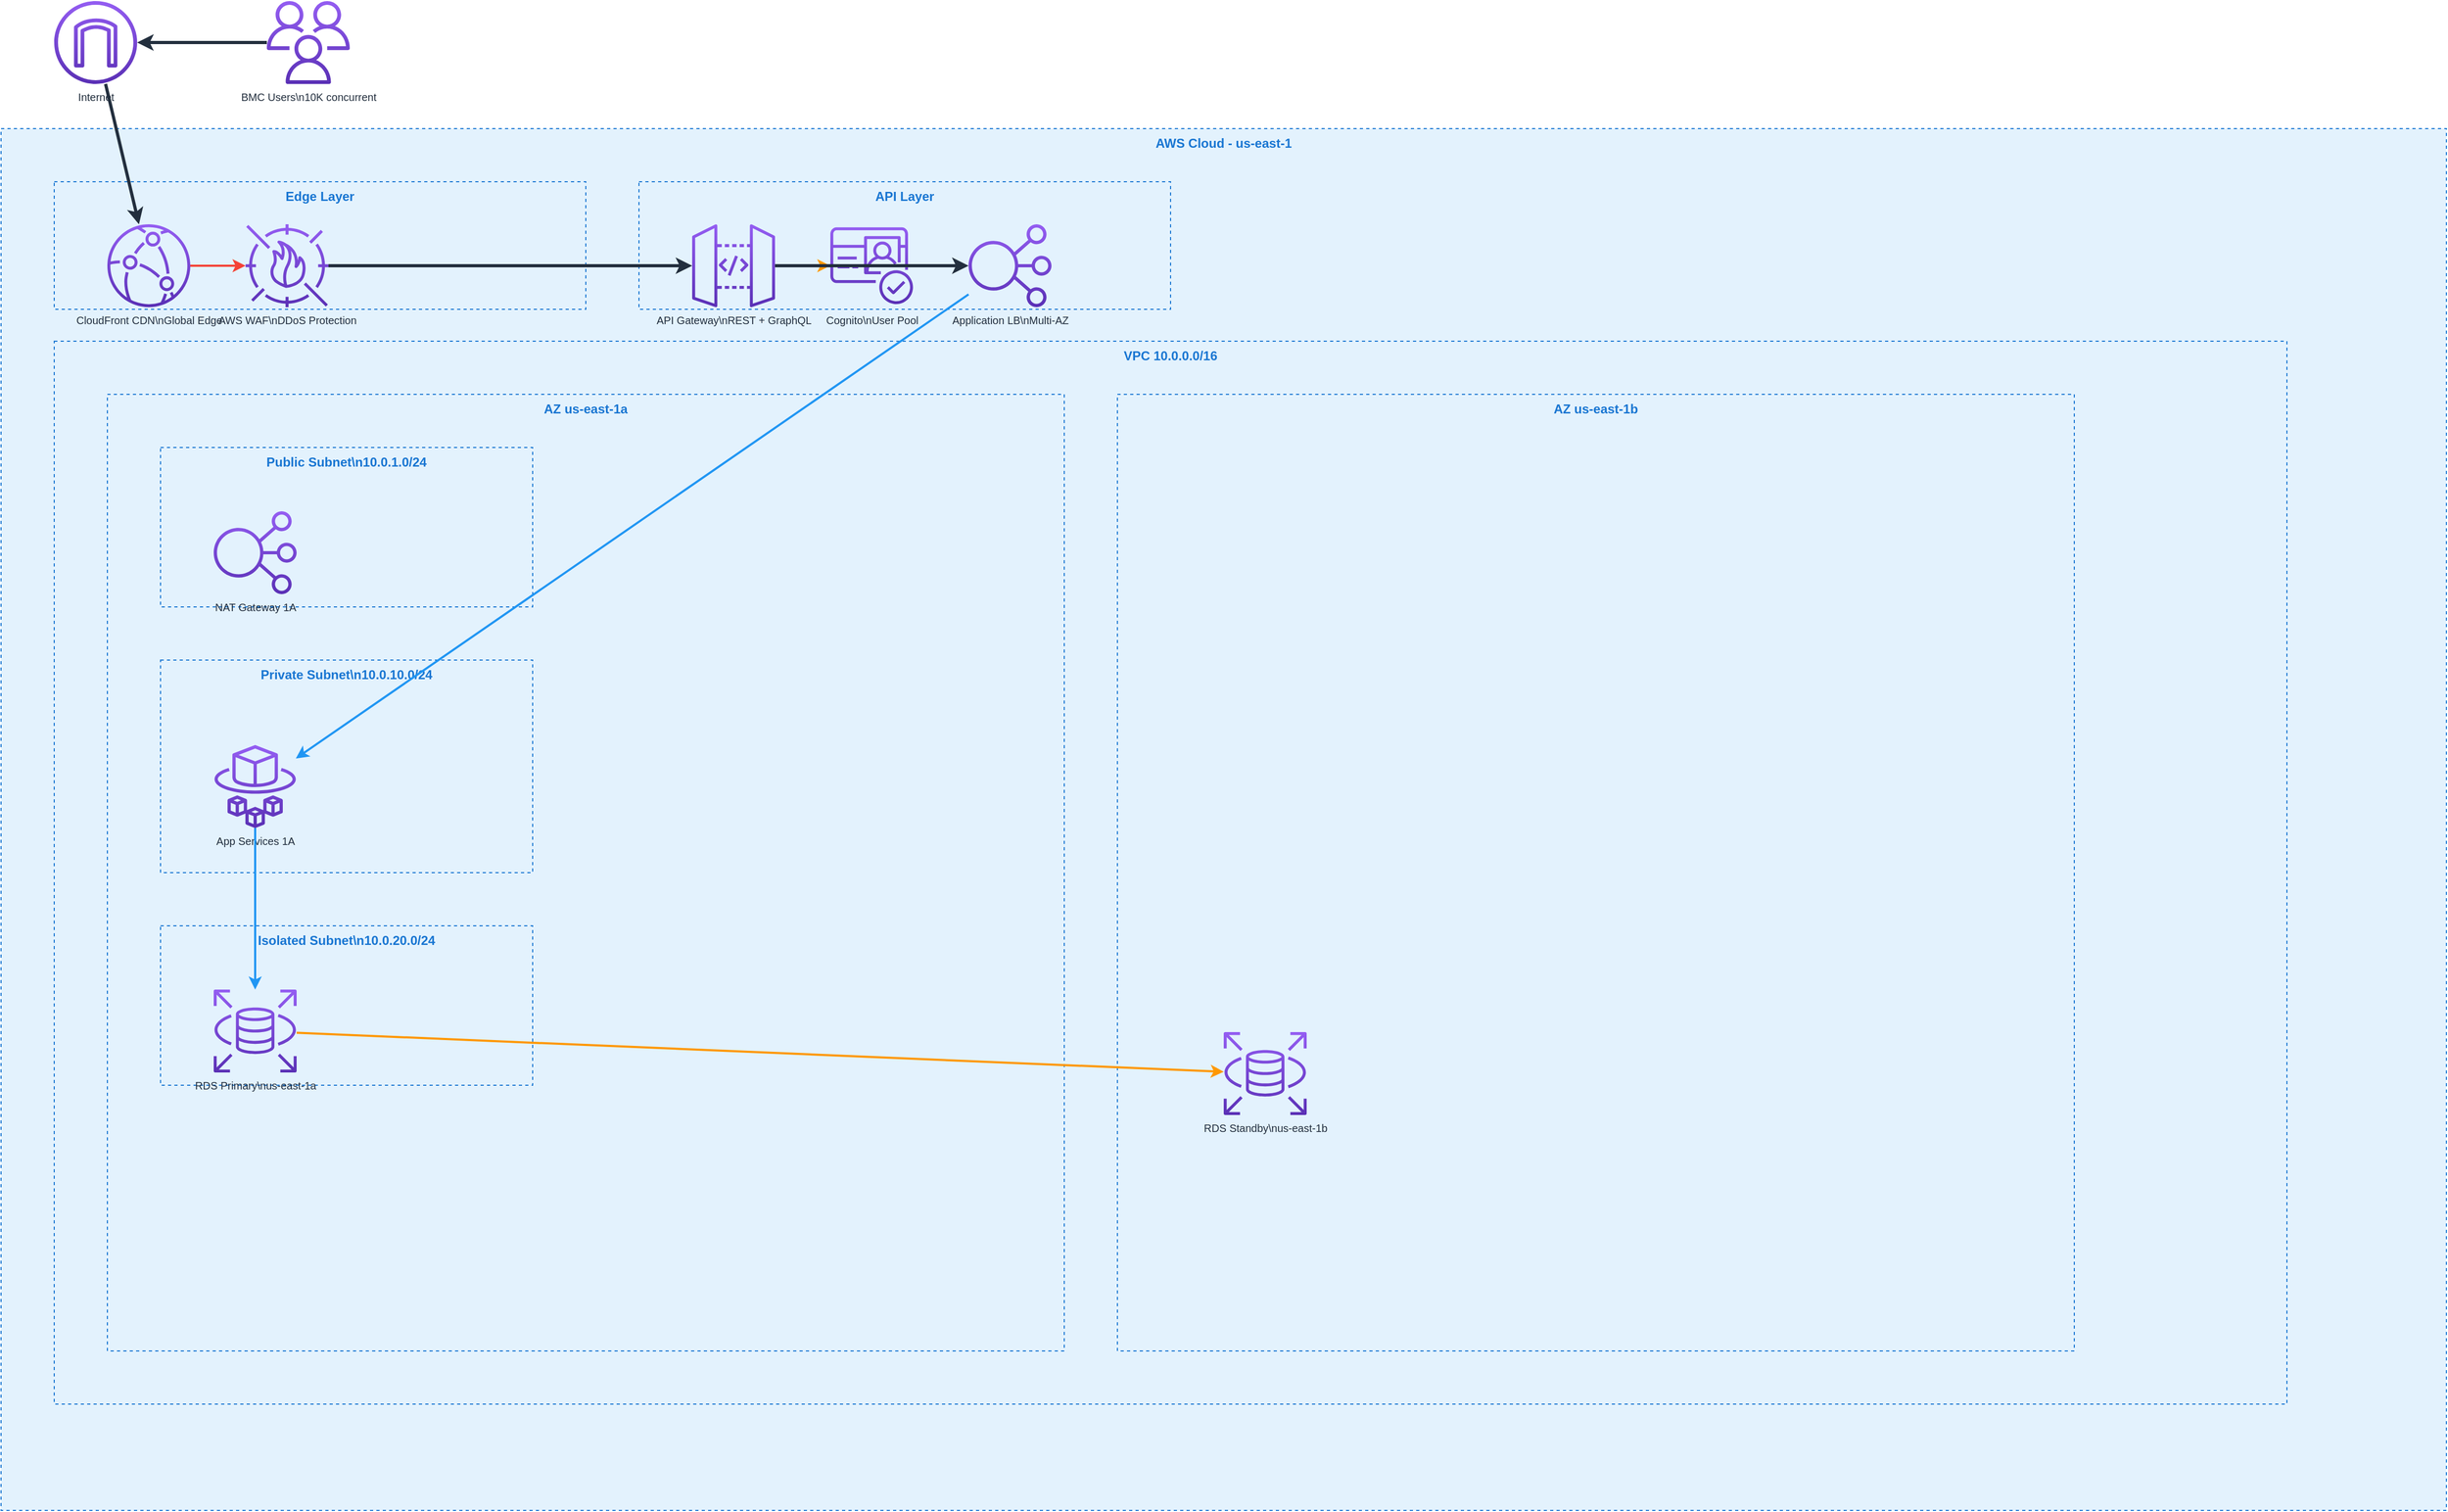 <?xml version='1.0' encoding='utf-8'?>
<mxfile>
  <diagram name="Network Architecture" id="network">
    <mxGraphModel dx="2500" dy="1600" grid="1" gridSize="10">
      <root>
        <mxCell id="0" />
        <mxCell id="1" parent="0" />
        <mxCell id="2" value="Internet" style="sketch=0;points=[[0,0,0],[0.25,0,0],[0.5,0,0],[0.75,0,0],[1,0,0],[0,1,0],[0.25,1,0],[0.5,1,0],[0.75,1,0],[1,1,0],[0,0.25,0],[0,0.5,0],[0,0.75,0],[1,0.25,0],[1,0.5,0],[1,0.75,0]];outlineConnect=0;fontColor=#232F3E;gradientColor=#945DF2;gradientDirection=north;fillColor=#5A30B5;strokeColor=#ffffff;dashed=0;verticalLabelPosition=bottom;verticalAlign=top;align=center;html=1;fontSize=10;fontStyle=0;aspect=fixed;shape=mxgraph.aws4.internet_gateway;" vertex="1" parent="1">
          <mxGeometry x="100" y="100" width="78" height="78" as="geometry" />
        </mxCell>
        <mxCell id="3" value="BMC Users\n10K concurrent" style="sketch=0;points=[[0,0,0],[0.25,0,0],[0.5,0,0],[0.75,0,0],[1,0,0],[0,1,0],[0.25,1,0],[0.5,1,0],[0.75,1,0],[1,1,0],[0,0.25,0],[0,0.5,0],[0,0.75,0],[1,0.25,0],[1,0.5,0],[1,0.75,0]];outlineConnect=0;fontColor=#232F3E;gradientColor=#945DF2;gradientDirection=north;fillColor=#5A30B5;strokeColor=#ffffff;dashed=0;verticalLabelPosition=bottom;verticalAlign=top;align=center;html=1;fontSize=10;fontStyle=0;aspect=fixed;shape=mxgraph.aws4.users;" vertex="1" parent="1">
          <mxGeometry x="300" y="100" width="78" height="78" as="geometry" />
        </mxCell>
        <mxCell id="4" value="AWS Cloud - us-east-1" style="fillColor=#E3F2FD;strokeColor=#1976D2;dashed=1;verticalAlign=top;fontStyle=1;fontColor=#1976D2;whiteSpace=wrap;html=1;fontSize=12;" vertex="1" parent="1">
          <mxGeometry x="50" y="220" width="2300" height="1300" as="geometry" />
        </mxCell>
        <mxCell id="5" value="VPC 10.0.0.0/16" style="fillColor=#E3F2FD;strokeColor=#1976D2;dashed=1;verticalAlign=top;fontStyle=1;fontColor=#1976D2;whiteSpace=wrap;html=1;fontSize=12;" vertex="1" parent="4">
          <mxGeometry x="50" y="200" width="2100" height="1000" as="geometry" />
        </mxCell>
        <mxCell id="6" value="AZ us-east-1a" style="fillColor=#E3F2FD;strokeColor=#1976D2;dashed=1;verticalAlign=top;fontStyle=1;fontColor=#1976D2;whiteSpace=wrap;html=1;fontSize=12;" vertex="1" parent="5">
          <mxGeometry x="50" y="50" width="900" height="900" as="geometry" />
        </mxCell>
        <mxCell id="7" value="Public Subnet\n10.0.1.0/24" style="fillColor=#E3F2FD;strokeColor=#1976D2;dashed=1;verticalAlign=top;fontStyle=1;fontColor=#1976D2;whiteSpace=wrap;html=1;fontSize=12;" vertex="1" parent="6">
          <mxGeometry x="50" y="50" width="350" height="150" as="geometry" />
        </mxCell>
        <mxCell id="8" value="NAT Gateway 1A" style="sketch=0;points=[[0,0,0],[0.25,0,0],[0.5,0,0],[0.75,0,0],[1,0,0],[0,1,0],[0.25,1,0],[0.5,1,0],[0.75,1,0],[1,1,0],[0,0.25,0],[0,0.5,0],[0,0.75,0],[1,0.25,0],[1,0.5,0],[1,0.75,0]];outlineConnect=0;fontColor=#232F3E;gradientColor=#945DF2;gradientDirection=north;fillColor=#5A30B5;strokeColor=#ffffff;dashed=0;verticalLabelPosition=bottom;verticalAlign=top;align=center;html=1;fontSize=10;fontStyle=0;aspect=fixed;shape=mxgraph.aws4.elastic_load_balancing;" vertex="1" parent="7">
          <mxGeometry x="50" y="60" width="78" height="78" as="geometry" />
        </mxCell>
        <mxCell id="9" value="Private Subnet\n10.0.10.0/24" style="fillColor=#E3F2FD;strokeColor=#1976D2;dashed=1;verticalAlign=top;fontStyle=1;fontColor=#1976D2;whiteSpace=wrap;html=1;fontSize=12;" vertex="1" parent="6">
          <mxGeometry x="50" y="250" width="350" height="200" as="geometry" />
        </mxCell>
        <mxCell id="10" value="App Services 1A" style="sketch=0;points=[[0,0,0],[0.25,0,0],[0.5,0,0],[0.75,0,0],[1,0,0],[0,1,0],[0.25,1,0],[0.5,1,0],[0.75,1,0],[1,1,0],[0,0.25,0],[0,0.5,0],[0,0.75,0],[1,0.25,0],[1,0.5,0],[1,0.75,0]];outlineConnect=0;fontColor=#232F3E;gradientColor=#945DF2;gradientDirection=north;fillColor=#5A30B5;strokeColor=#ffffff;dashed=0;verticalLabelPosition=bottom;verticalAlign=top;align=center;html=1;fontSize=10;fontStyle=0;aspect=fixed;shape=mxgraph.aws4.fargate;" vertex="1" parent="9">
          <mxGeometry x="50" y="80" width="78" height="78" as="geometry" />
        </mxCell>
        <mxCell id="11" value="Isolated Subnet\n10.0.20.0/24" style="fillColor=#E3F2FD;strokeColor=#1976D2;dashed=1;verticalAlign=top;fontStyle=1;fontColor=#1976D2;whiteSpace=wrap;html=1;fontSize=12;" vertex="1" parent="6">
          <mxGeometry x="50" y="500" width="350" height="150" as="geometry" />
        </mxCell>
        <mxCell id="12" value="RDS Primary\nus-east-1a" style="sketch=0;points=[[0,0,0],[0.25,0,0],[0.5,0,0],[0.75,0,0],[1,0,0],[0,1,0],[0.25,1,0],[0.5,1,0],[0.75,1,0],[1,1,0],[0,0.25,0],[0,0.5,0],[0,0.75,0],[1,0.25,0],[1,0.5,0],[1,0.75,0]];outlineConnect=0;fontColor=#232F3E;gradientColor=#945DF2;gradientDirection=north;fillColor=#5A30B5;strokeColor=#ffffff;dashed=0;verticalLabelPosition=bottom;verticalAlign=top;align=center;html=1;fontSize=10;fontStyle=0;aspect=fixed;shape=mxgraph.aws4.rds;" vertex="1" parent="11">
          <mxGeometry x="50" y="60" width="78" height="78" as="geometry" />
        </mxCell>
        <mxCell id="13" value="AZ us-east-1b" style="fillColor=#E3F2FD;strokeColor=#1976D2;dashed=1;verticalAlign=top;fontStyle=1;fontColor=#1976D2;whiteSpace=wrap;html=1;fontSize=12;" vertex="1" parent="5">
          <mxGeometry x="1000" y="50" width="900" height="900" as="geometry" />
        </mxCell>
        <mxCell id="14" value="RDS Standby\nus-east-1b" style="sketch=0;points=[[0,0,0],[0.25,0,0],[0.5,0,0],[0.75,0,0],[1,0,0],[0,1,0],[0.25,1,0],[0.5,1,0],[0.75,1,0],[1,1,0],[0,0.25,0],[0,0.5,0],[0,0.75,0],[1,0.25,0],[1,0.5,0],[1,0.75,0]];outlineConnect=0;fontColor=#232F3E;gradientColor=#945DF2;gradientDirection=north;fillColor=#5A30B5;strokeColor=#ffffff;dashed=0;verticalLabelPosition=bottom;verticalAlign=top;align=center;html=1;fontSize=10;fontStyle=0;aspect=fixed;shape=mxgraph.aws4.rds;" vertex="1" parent="13">
          <mxGeometry x="100" y="600" width="78" height="78" as="geometry" />
        </mxCell>
        <mxCell id="15" value="Edge Layer" style="fillColor=#E3F2FD;strokeColor=#1976D2;dashed=1;verticalAlign=top;fontStyle=1;fontColor=#1976D2;whiteSpace=wrap;html=1;fontSize=12;" vertex="1" parent="4">
          <mxGeometry x="50" y="50" width="500" height="120" as="geometry" />
        </mxCell>
        <mxCell id="16" value="CloudFront CDN\nGlobal Edge" style="sketch=0;points=[[0,0,0],[0.25,0,0],[0.5,0,0],[0.75,0,0],[1,0,0],[0,1,0],[0.25,1,0],[0.5,1,0],[0.75,1,0],[1,1,0],[0,0.25,0],[0,0.5,0],[0,0.75,0],[1,0.25,0],[1,0.5,0],[1,0.75,0]];outlineConnect=0;fontColor=#232F3E;gradientColor=#945DF2;gradientDirection=north;fillColor=#5A30B5;strokeColor=#ffffff;dashed=0;verticalLabelPosition=bottom;verticalAlign=top;align=center;html=1;fontSize=10;fontStyle=0;aspect=fixed;shape=mxgraph.aws4.cloudfront;" vertex="1" parent="15">
          <mxGeometry x="50" y="40" width="78" height="78" as="geometry" />
        </mxCell>
        <mxCell id="17" value="AWS WAF\nDDoS Protection" style="sketch=0;points=[[0,0,0],[0.25,0,0],[0.5,0,0],[0.75,0,0],[1,0,0],[0,1,0],[0.25,1,0],[0.5,1,0],[0.75,1,0],[1,1,0],[0,0.25,0],[0,0.5,0],[0,0.75,0],[1,0.25,0],[1,0.5,0],[1,0.75,0]];outlineConnect=0;fontColor=#232F3E;gradientColor=#945DF2;gradientDirection=north;fillColor=#5A30B5;strokeColor=#ffffff;dashed=0;verticalLabelPosition=bottom;verticalAlign=top;align=center;html=1;fontSize=10;fontStyle=0;aspect=fixed;shape=mxgraph.aws4.waf;" vertex="1" parent="15">
          <mxGeometry x="180" y="40" width="78" height="78" as="geometry" />
        </mxCell>
        <mxCell id="18" value="API Layer" style="fillColor=#E3F2FD;strokeColor=#1976D2;dashed=1;verticalAlign=top;fontStyle=1;fontColor=#1976D2;whiteSpace=wrap;html=1;fontSize=12;" vertex="1" parent="4">
          <mxGeometry x="600" y="50" width="500" height="120" as="geometry" />
        </mxCell>
        <mxCell id="19" value="API Gateway\nREST + GraphQL" style="sketch=0;points=[[0,0,0],[0.25,0,0],[0.5,0,0],[0.75,0,0],[1,0,0],[0,1,0],[0.25,1,0],[0.5,1,0],[0.75,1,0],[1,1,0],[0,0.25,0],[0,0.5,0],[0,0.75,0],[1,0.25,0],[1,0.5,0],[1,0.75,0]];outlineConnect=0;fontColor=#232F3E;gradientColor=#945DF2;gradientDirection=north;fillColor=#5A30B5;strokeColor=#ffffff;dashed=0;verticalLabelPosition=bottom;verticalAlign=top;align=center;html=1;fontSize=10;fontStyle=0;aspect=fixed;shape=mxgraph.aws4.api_gateway;" vertex="1" parent="18">
          <mxGeometry x="50" y="40" width="78" height="78" as="geometry" />
        </mxCell>
        <mxCell id="20" value="Cognito\nUser Pool" style="sketch=0;points=[[0,0,0],[0.25,0,0],[0.5,0,0],[0.75,0,0],[1,0,0],[0,1,0],[0.25,1,0],[0.5,1,0],[0.75,1,0],[1,1,0],[0,0.25,0],[0,0.5,0],[0,0.75,0],[1,0.25,0],[1,0.5,0],[1,0.75,0]];outlineConnect=0;fontColor=#232F3E;gradientColor=#945DF2;gradientDirection=north;fillColor=#5A30B5;strokeColor=#ffffff;dashed=0;verticalLabelPosition=bottom;verticalAlign=top;align=center;html=1;fontSize=10;fontStyle=0;aspect=fixed;shape=mxgraph.aws4.cognito;" vertex="1" parent="18">
          <mxGeometry x="180" y="40" width="78" height="78" as="geometry" />
        </mxCell>
        <mxCell id="21" value="Application LB\nMulti-AZ" style="sketch=0;points=[[0,0,0],[0.25,0,0],[0.5,0,0],[0.75,0,0],[1,0,0],[0,1,0],[0.25,1,0],[0.5,1,0],[0.75,1,0],[1,1,0],[0,0.25,0],[0,0.5,0],[0,0.75,0],[1,0.25,0],[1,0.5,0],[1,0.75,0]];outlineConnect=0;fontColor=#232F3E;gradientColor=#945DF2;gradientDirection=north;fillColor=#5A30B5;strokeColor=#ffffff;dashed=0;verticalLabelPosition=bottom;verticalAlign=top;align=center;html=1;fontSize=10;fontStyle=0;aspect=fixed;shape=mxgraph.aws4.elastic_load_balancing;" vertex="1" parent="18">
          <mxGeometry x="310" y="40" width="78" height="78" as="geometry" />
        </mxCell>
        <mxCell id="22" value="" style="endArrow=classic;html=1;rounded=0;strokeColor=#232F3E;strokeWidth=3;" edge="1" parent="1" source="3" target="2">
          <mxGeometry width="50" height="50" relative="1" as="geometry" />
        </mxCell>
        <mxCell id="23" value="" style="endArrow=classic;html=1;rounded=0;strokeColor=#232F3E;strokeWidth=3;" edge="1" parent="1" source="2" target="16">
          <mxGeometry width="50" height="50" relative="1" as="geometry" />
        </mxCell>
        <mxCell id="24" value="" style="endArrow=classic;html=1;rounded=0;strokeColor=#F44336;strokeWidth=2;" edge="1" parent="1" source="16" target="17">
          <mxGeometry width="50" height="50" relative="1" as="geometry" />
        </mxCell>
        <mxCell id="25" value="" style="endArrow=classic;html=1;rounded=0;strokeColor=#232F3E;strokeWidth=3;" edge="1" parent="1" source="17" target="19">
          <mxGeometry width="50" height="50" relative="1" as="geometry" />
        </mxCell>
        <mxCell id="26" value="" style="endArrow=classic;html=1;rounded=0;strokeColor=#FF9900;strokeWidth=2;" edge="1" parent="1" source="19" target="20">
          <mxGeometry width="50" height="50" relative="1" as="geometry" />
        </mxCell>
        <mxCell id="27" value="" style="endArrow=classic;html=1;rounded=0;strokeColor=#232F3E;strokeWidth=3;" edge="1" parent="1" source="19" target="21">
          <mxGeometry width="50" height="50" relative="1" as="geometry" />
        </mxCell>
        <mxCell id="28" value="" style="endArrow=classic;html=1;rounded=0;strokeColor=#2196F3;strokeWidth=2;" edge="1" parent="1" source="21" target="10">
          <mxGeometry width="50" height="50" relative="1" as="geometry" />
        </mxCell>
        <mxCell id="29" value="" style="endArrow=classic;html=1;rounded=0;strokeColor=#2196F3;strokeWidth=2;" edge="1" parent="1" source="10" target="12">
          <mxGeometry width="50" height="50" relative="1" as="geometry" />
        </mxCell>
        <mxCell id="30" value="" style="endArrow=classic;html=1;rounded=0;strokeColor=#FF9800;strokeWidth=2;" edge="1" parent="1" source="12" target="14">
          <mxGeometry width="50" height="50" relative="1" as="geometry" />
        </mxCell>
      </root>
    </mxGraphModel>
  </diagram>
</mxfile>